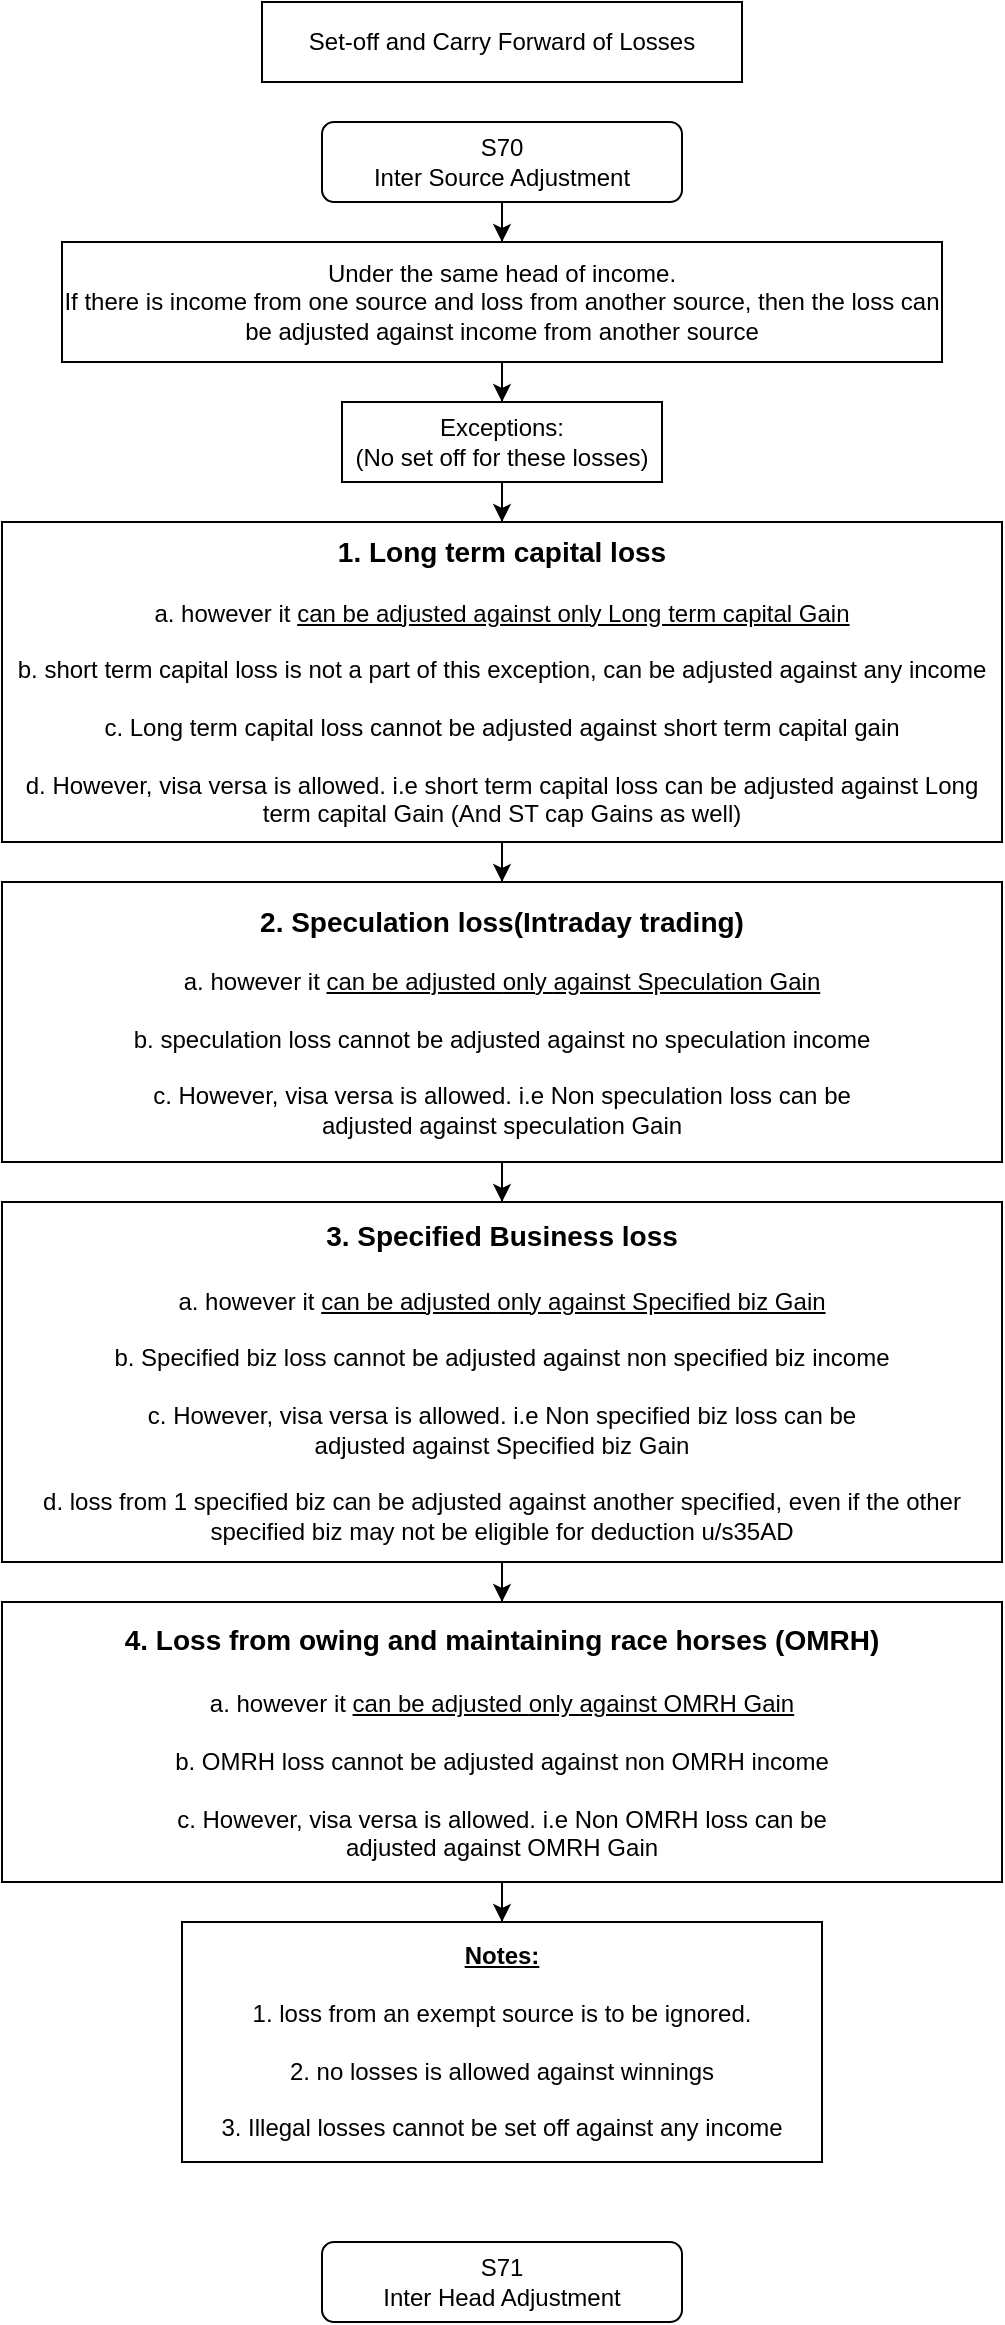 <mxfile version="15.1.1" type="github">
  <diagram id="D8pp1TAPfAaHIgd1MpEE" name="Page-1">
    <mxGraphModel dx="1054" dy="523" grid="1" gridSize="10" guides="1" tooltips="1" connect="1" arrows="1" fold="1" page="1" pageScale="1" pageWidth="850" pageHeight="1100" math="0" shadow="0">
      <root>
        <mxCell id="0" />
        <mxCell id="1" parent="0" />
        <mxCell id="TAzYBhNEJsp0tGCk1SkH-1" value="Set-off and Carry Forward of Losses" style="rounded=0;whiteSpace=wrap;html=1;" parent="1" vertex="1">
          <mxGeometry x="320" width="240" height="40" as="geometry" />
        </mxCell>
        <mxCell id="We-hl39juAuCVzyDzWIm-4" style="edgeStyle=orthogonalEdgeStyle;rounded=0;orthogonalLoop=1;jettySize=auto;html=1;" edge="1" parent="1" source="We-hl39juAuCVzyDzWIm-2" target="We-hl39juAuCVzyDzWIm-3">
          <mxGeometry relative="1" as="geometry" />
        </mxCell>
        <mxCell id="We-hl39juAuCVzyDzWIm-2" value="&lt;div&gt;S70 &lt;br&gt;&lt;/div&gt;&lt;div&gt;Inter Source Adjustment&lt;/div&gt;" style="rounded=1;whiteSpace=wrap;html=1;" vertex="1" parent="1">
          <mxGeometry x="350" y="60" width="180" height="40" as="geometry" />
        </mxCell>
        <mxCell id="We-hl39juAuCVzyDzWIm-16" style="edgeStyle=orthogonalEdgeStyle;rounded=0;orthogonalLoop=1;jettySize=auto;html=1;" edge="1" parent="1" source="We-hl39juAuCVzyDzWIm-3" target="We-hl39juAuCVzyDzWIm-5">
          <mxGeometry relative="1" as="geometry" />
        </mxCell>
        <mxCell id="We-hl39juAuCVzyDzWIm-3" value="&lt;div&gt;Under the same head of income.&lt;/div&gt;&lt;div&gt;If there is income from one source and loss from another source, then the loss can be adjusted against income from another source&lt;br&gt;&lt;/div&gt;" style="rounded=0;whiteSpace=wrap;html=1;" vertex="1" parent="1">
          <mxGeometry x="220" y="120" width="440" height="60" as="geometry" />
        </mxCell>
        <mxCell id="We-hl39juAuCVzyDzWIm-7" style="edgeStyle=orthogonalEdgeStyle;rounded=0;orthogonalLoop=1;jettySize=auto;html=1;" edge="1" parent="1" source="We-hl39juAuCVzyDzWIm-5" target="We-hl39juAuCVzyDzWIm-6">
          <mxGeometry relative="1" as="geometry" />
        </mxCell>
        <mxCell id="We-hl39juAuCVzyDzWIm-5" value="&lt;div&gt;Exceptions:&lt;/div&gt;&lt;div&gt;(No set off for these losses)&lt;/div&gt;" style="rounded=0;whiteSpace=wrap;html=1;" vertex="1" parent="1">
          <mxGeometry x="360" y="200" width="160" height="40" as="geometry" />
        </mxCell>
        <mxCell id="We-hl39juAuCVzyDzWIm-9" style="edgeStyle=orthogonalEdgeStyle;rounded=0;orthogonalLoop=1;jettySize=auto;html=1;" edge="1" parent="1" source="We-hl39juAuCVzyDzWIm-6" target="We-hl39juAuCVzyDzWIm-8">
          <mxGeometry relative="1" as="geometry" />
        </mxCell>
        <mxCell id="We-hl39juAuCVzyDzWIm-6" value="&lt;div&gt;&lt;font style=&quot;font-size: 14px&quot;&gt;&lt;b&gt;1. Long term capital loss&lt;/b&gt;&lt;/font&gt;&lt;/div&gt;&lt;div&gt;&lt;br&gt;&lt;/div&gt;&lt;div&gt;a. however it &lt;u&gt;can be adjusted against only Long term capital Gain&lt;/u&gt;&lt;/div&gt;&lt;div&gt;&lt;br&gt;&lt;/div&gt;&lt;div&gt;b. short term capital loss is not a part of this exception, can be adjusted against any income&lt;/div&gt;&lt;div&gt;&lt;br&gt;&lt;/div&gt;&lt;div&gt;c. Long term capital loss cannot be adjusted against short term capital gain&lt;/div&gt;&lt;div&gt;&lt;br&gt;&lt;/div&gt;&lt;div&gt;d. However, visa versa is allowed. i.e short term capital loss can be adjusted against Long term capital Gain (And ST cap Gains as well)&lt;/div&gt;" style="rounded=0;whiteSpace=wrap;html=1;" vertex="1" parent="1">
          <mxGeometry x="190" y="260" width="500" height="160" as="geometry" />
        </mxCell>
        <mxCell id="We-hl39juAuCVzyDzWIm-11" style="edgeStyle=orthogonalEdgeStyle;rounded=0;orthogonalLoop=1;jettySize=auto;html=1;" edge="1" parent="1" source="We-hl39juAuCVzyDzWIm-8" target="We-hl39juAuCVzyDzWIm-10">
          <mxGeometry relative="1" as="geometry" />
        </mxCell>
        <mxCell id="We-hl39juAuCVzyDzWIm-8" value="&lt;div&gt;&lt;font style=&quot;font-size: 14px&quot;&gt;&lt;b&gt;2. Speculation loss(Intraday trading)&lt;br&gt;&lt;/b&gt;&lt;/font&gt;&lt;/div&gt;&lt;div&gt;&lt;br&gt;&lt;/div&gt;&lt;div&gt;a. however it &lt;u&gt;can be adjusted &lt;/u&gt;&lt;u&gt;&lt;u&gt;only &lt;/u&gt;against Speculation Gain&lt;/u&gt;&lt;/div&gt;&lt;div&gt;&lt;br&gt;&lt;/div&gt;&lt;div&gt;b. speculation loss cannot be adjusted against no speculation income&lt;/div&gt;&lt;div&gt;&lt;br&gt;&lt;/div&gt;&lt;div&gt;c. However, visa versa is allowed. i.e Non speculation loss can be &lt;br/&gt;adjusted against speculation Gain&lt;br&gt;&lt;/div&gt;" style="rounded=0;whiteSpace=wrap;html=1;" vertex="1" parent="1">
          <mxGeometry x="190" y="440" width="500" height="140" as="geometry" />
        </mxCell>
        <mxCell id="We-hl39juAuCVzyDzWIm-13" style="edgeStyle=orthogonalEdgeStyle;rounded=0;orthogonalLoop=1;jettySize=auto;html=1;entryX=0.5;entryY=0;entryDx=0;entryDy=0;" edge="1" parent="1" source="We-hl39juAuCVzyDzWIm-10" target="We-hl39juAuCVzyDzWIm-12">
          <mxGeometry relative="1" as="geometry" />
        </mxCell>
        <mxCell id="We-hl39juAuCVzyDzWIm-10" value="&lt;div&gt;&lt;font style=&quot;font-size: 14px&quot;&gt;&lt;b&gt;&lt;font style=&quot;font-size: 14px&quot;&gt;3. Specified Business loss&lt;/font&gt;&lt;br&gt;&lt;/b&gt;&lt;/font&gt;&lt;/div&gt;&lt;div&gt;&lt;font style=&quot;font-size: 14px&quot;&gt;&lt;b&gt;&lt;br&gt;&lt;/b&gt;&lt;/font&gt;&lt;/div&gt;&lt;div&gt;a. however it &lt;u&gt;can be adjusted &lt;/u&gt;&lt;u&gt;&lt;u&gt;only &lt;/u&gt;against Specified biz Gain&lt;/u&gt;&lt;/div&gt;&lt;div&gt;&lt;br&gt;&lt;/div&gt;&lt;div&gt;b. Specified biz loss cannot be adjusted against non specified biz income&lt;/div&gt;&lt;div&gt;&lt;br&gt;&lt;/div&gt;&lt;div&gt;c. However, visa versa is allowed. i.e Non specified biz loss can be &lt;br&gt;adjusted against Specified biz Gain&lt;/div&gt;&lt;div&gt;&lt;br&gt;&lt;/div&gt;&lt;div&gt;d. loss from 1 specified biz can be adjusted against another specified, even if the other specified biz may not be eligible for deduction u/s35AD&lt;br&gt;&lt;/div&gt;" style="rounded=0;whiteSpace=wrap;html=1;" vertex="1" parent="1">
          <mxGeometry x="190" y="600" width="500" height="180" as="geometry" />
        </mxCell>
        <mxCell id="We-hl39juAuCVzyDzWIm-15" style="edgeStyle=orthogonalEdgeStyle;rounded=0;orthogonalLoop=1;jettySize=auto;html=1;" edge="1" parent="1" source="We-hl39juAuCVzyDzWIm-12" target="We-hl39juAuCVzyDzWIm-14">
          <mxGeometry relative="1" as="geometry" />
        </mxCell>
        <mxCell id="We-hl39juAuCVzyDzWIm-12" value="&lt;div&gt;&lt;font style=&quot;font-size: 14px&quot;&gt;&lt;b&gt;4. Loss from owing and maintaining race horses (OMRH)&lt;/b&gt;&lt;/font&gt;&lt;/div&gt;&lt;div&gt;&lt;font style=&quot;font-size: 14px&quot;&gt;&lt;b&gt;&lt;br&gt;&lt;/b&gt;&lt;/font&gt;&lt;/div&gt;&lt;div&gt;a. however it &lt;u&gt;can be adjusted &lt;/u&gt;&lt;u&gt;&lt;u&gt;only &lt;/u&gt;against OMRH Gain&lt;/u&gt;&lt;/div&gt;&lt;div&gt;&lt;br&gt;&lt;/div&gt;&lt;div&gt;b. OMRH loss cannot be adjusted against non OMRH income&lt;/div&gt;&lt;div&gt;&lt;br&gt;&lt;/div&gt;&lt;div&gt;c. However, visa versa is allowed. i.e Non OMRH loss can be &lt;br&gt;adjusted against OMRH Gain&lt;br&gt;&lt;/div&gt;" style="rounded=0;whiteSpace=wrap;html=1;" vertex="1" parent="1">
          <mxGeometry x="190" y="800" width="500" height="140" as="geometry" />
        </mxCell>
        <mxCell id="We-hl39juAuCVzyDzWIm-14" value="&lt;div&gt;&lt;u&gt;&lt;b&gt;Notes:&lt;/b&gt;&lt;/u&gt;&lt;/div&gt;&lt;div&gt;&lt;br&gt;&lt;/div&gt;&lt;div&gt;1. loss from an exempt source is to be ignored.&lt;/div&gt;&lt;div&gt;&lt;br&gt;&lt;/div&gt;&lt;div&gt;2. no losses is allowed against winnings&lt;br&gt;&lt;/div&gt;&lt;div&gt;&lt;br&gt;&lt;/div&gt;&lt;div&gt;3. Illegal losses cannot be set off against any income&lt;br&gt;&lt;/div&gt;" style="rounded=0;whiteSpace=wrap;html=1;" vertex="1" parent="1">
          <mxGeometry x="280" y="960" width="320" height="120" as="geometry" />
        </mxCell>
        <mxCell id="We-hl39juAuCVzyDzWIm-17" value="&lt;div&gt;S71&lt;br&gt;&lt;/div&gt;&lt;div&gt;Inter Head Adjustment&lt;/div&gt;" style="rounded=1;whiteSpace=wrap;html=1;" vertex="1" parent="1">
          <mxGeometry x="350" y="1120" width="180" height="40" as="geometry" />
        </mxCell>
      </root>
    </mxGraphModel>
  </diagram>
</mxfile>
